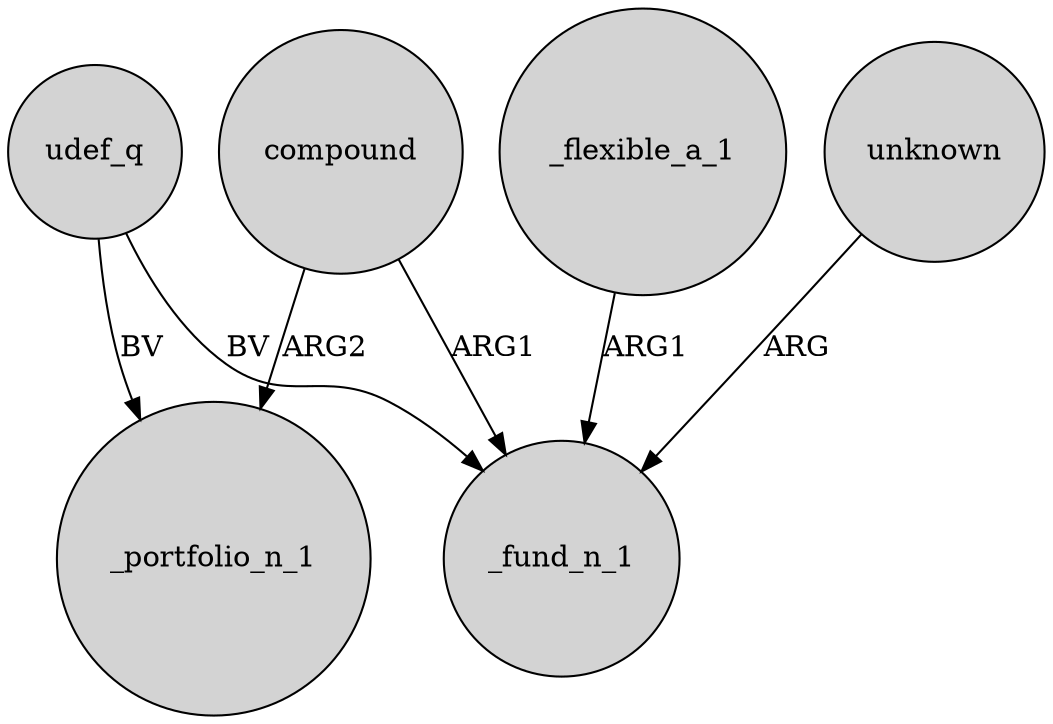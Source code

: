 digraph {
	node [shape=circle style=filled]
	compound -> _portfolio_n_1 [label=ARG2]
	compound -> _fund_n_1 [label=ARG1]
	unknown -> _fund_n_1 [label=ARG]
	udef_q -> _fund_n_1 [label=BV]
	_flexible_a_1 -> _fund_n_1 [label=ARG1]
	udef_q -> _portfolio_n_1 [label=BV]
}
